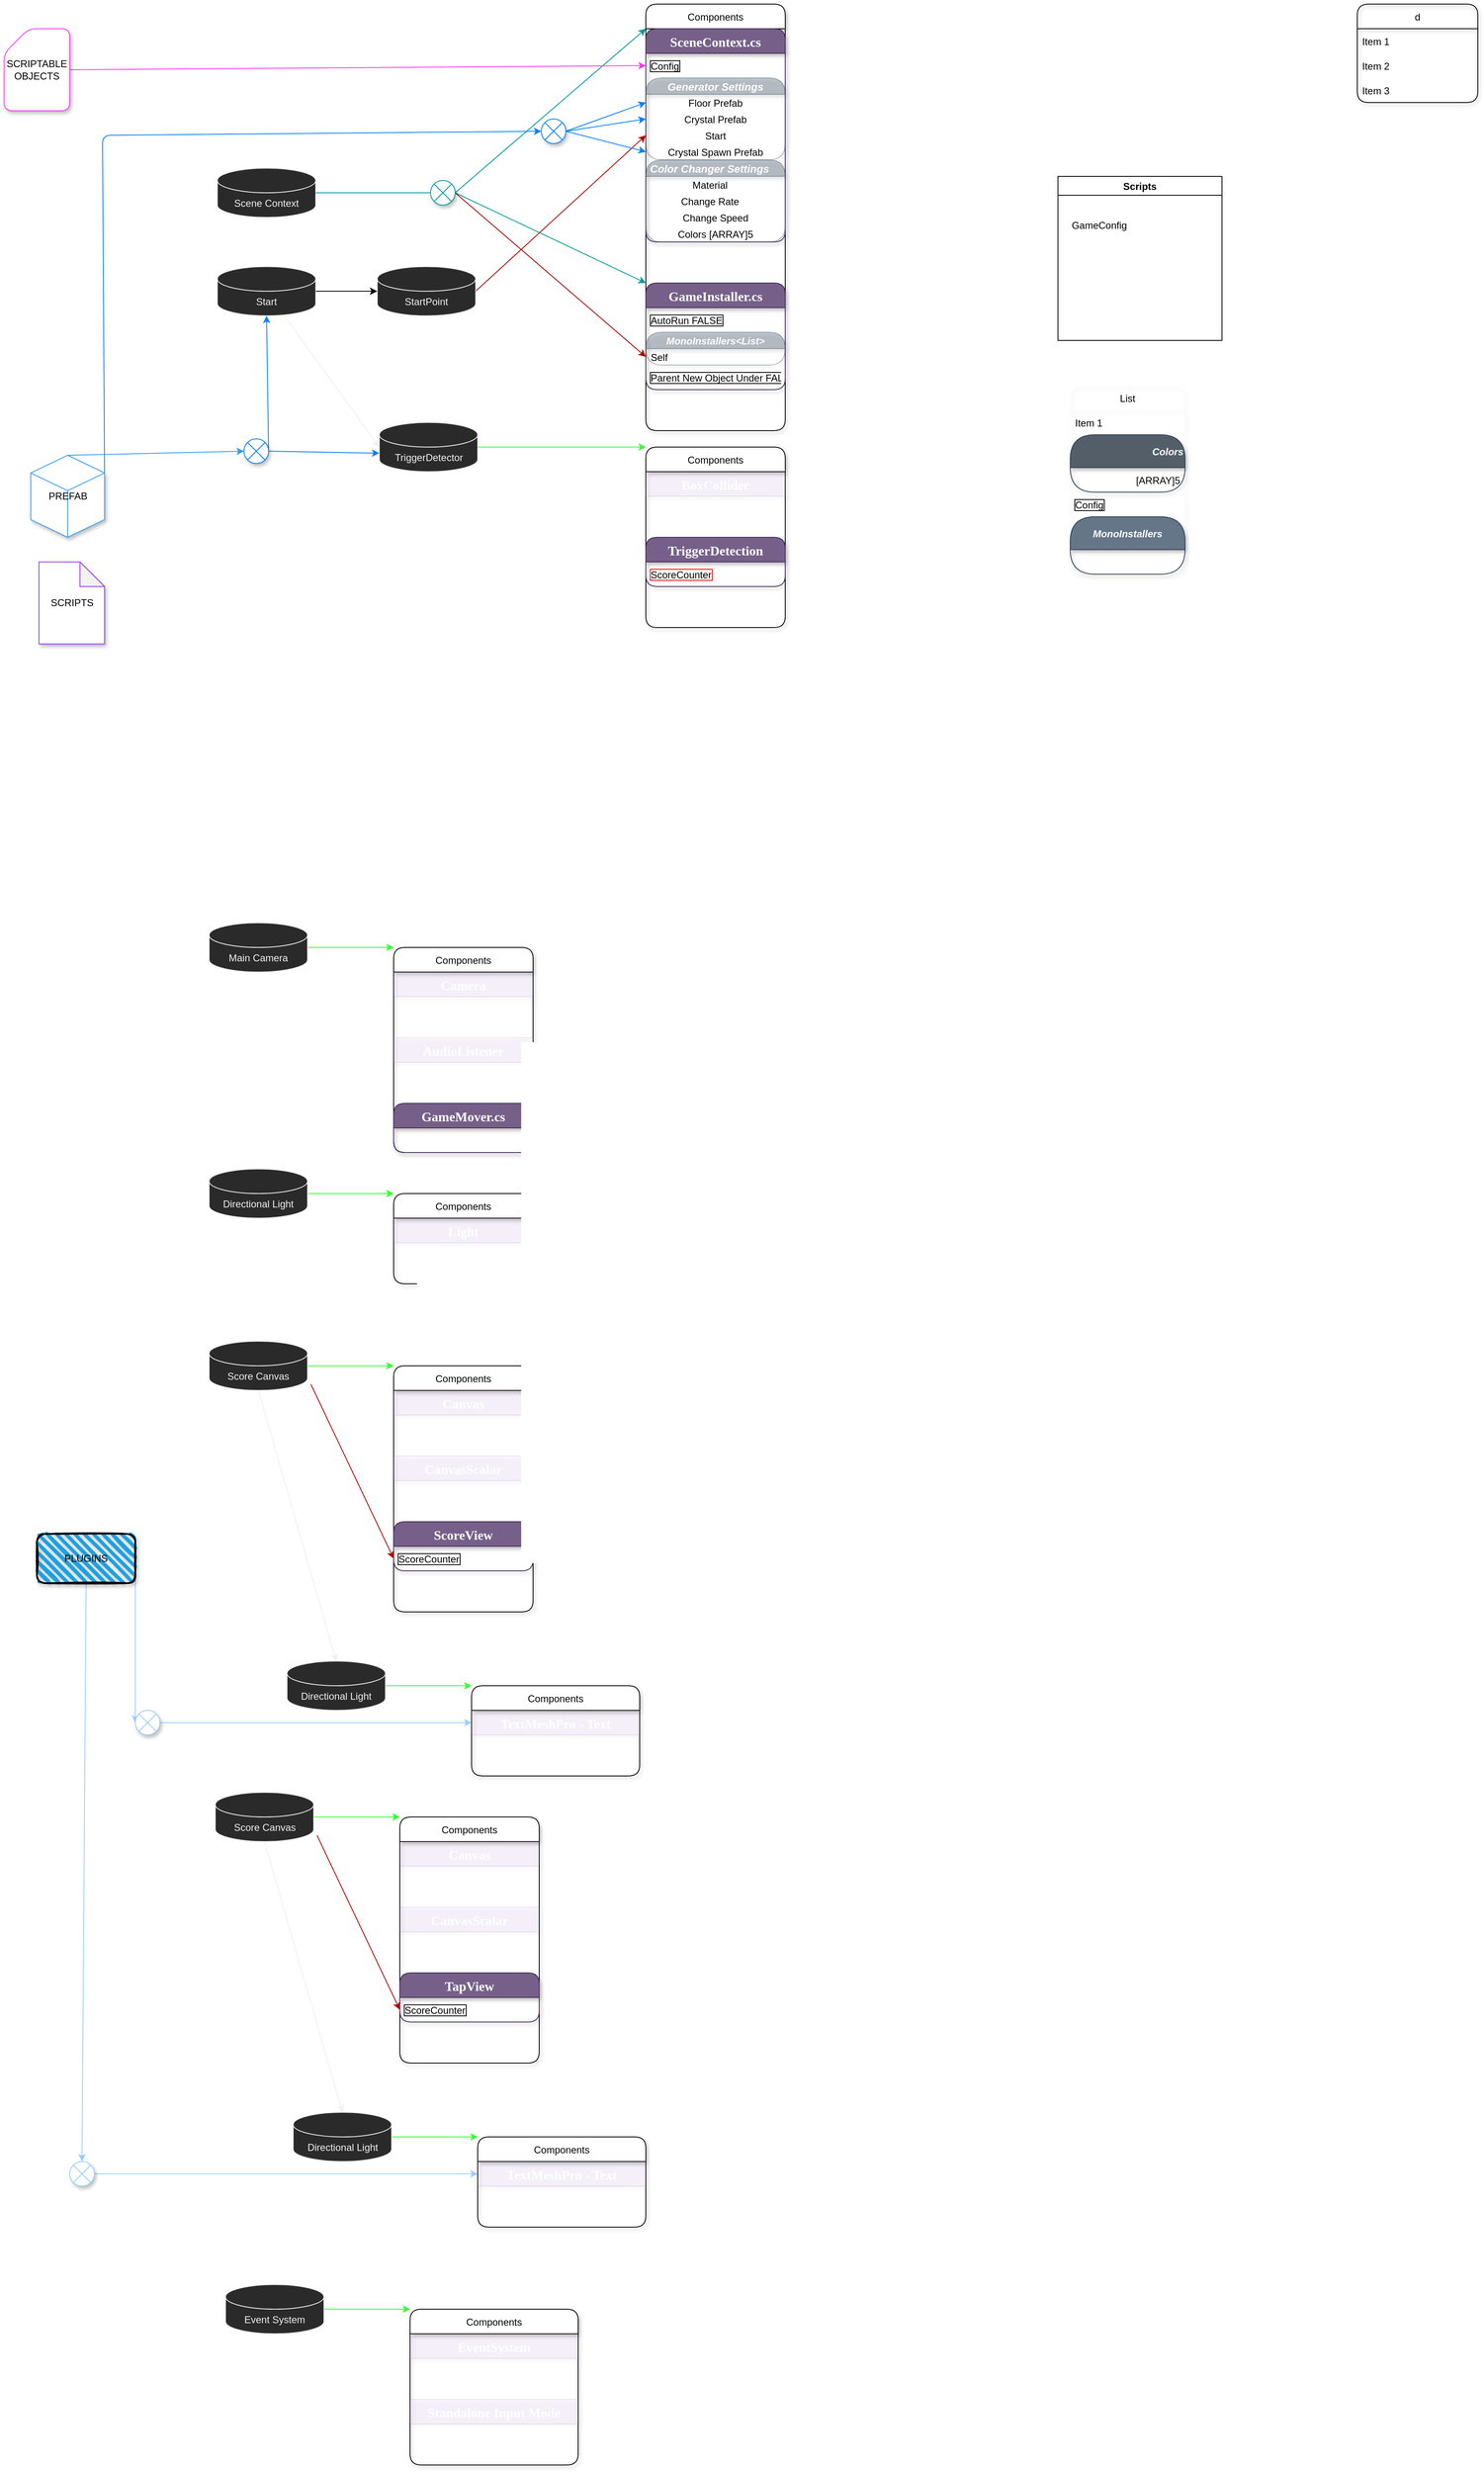 <mxfile>
    <diagram id="3LbpVVGrSlx77f6oP_cp" name="Page-1">
        <mxGraphModel dx="1913" dy="1560" grid="1" gridSize="10" guides="1" tooltips="1" connect="1" arrows="1" fold="1" page="1" pageScale="1" pageWidth="850" pageHeight="1100" math="0" shadow="0">
            <root>
                <mxCell id="0"/>
                <mxCell id="1" parent="0"/>
                <mxCell id="18" value="Scripts" style="swimlane;rounded=0;fontStyle=1" vertex="1" parent="1">
                    <mxGeometry x="1075" y="210" width="200" height="200" as="geometry"/>
                </mxCell>
                <mxCell id="19" value="GameConfig" style="text;html=1;align=center;verticalAlign=middle;resizable=0;points=[];autosize=1;strokeColor=none;fillColor=none;" vertex="1" parent="18">
                    <mxGeometry x="10" y="50" width="80" height="20" as="geometry"/>
                </mxCell>
                <mxCell id="156" value="d" style="swimlane;fontStyle=0;childLayout=stackLayout;horizontal=1;startSize=30;horizontalStack=0;resizeParent=1;resizeParentMax=0;resizeLast=0;collapsible=1;marginBottom=0;rounded=1;shadow=1;glass=0;sketch=0;strokeColor=default;gradientColor=none;fillColor=none;fontColor=default;expand=1;treeFolding=0;treeMoving=0;moveCells=0;comic=0;" vertex="1" parent="1">
                    <mxGeometry x="1440" width="147" height="120" as="geometry">
                        <mxRectangle y="120" width="147" height="30" as="alternateBounds"/>
                    </mxGeometry>
                </mxCell>
                <mxCell id="157" value="Item 1" style="text;strokeColor=none;fillColor=none;align=left;verticalAlign=middle;spacingLeft=4;spacingRight=4;overflow=hidden;points=[[0,0.5],[1,0.5]];portConstraint=eastwest;rotatable=0;rounded=1;shadow=1;glass=0;sketch=0;" vertex="1" parent="156">
                    <mxGeometry y="30" width="147" height="30" as="geometry"/>
                </mxCell>
                <mxCell id="158" value="Item 2" style="text;strokeColor=none;fillColor=none;align=left;verticalAlign=middle;spacingLeft=4;spacingRight=4;overflow=hidden;points=[[0,0.5],[1,0.5]];portConstraint=eastwest;rotatable=0;rounded=1;shadow=1;glass=0;sketch=0;" vertex="1" parent="156">
                    <mxGeometry y="60" width="147" height="30" as="geometry"/>
                </mxCell>
                <mxCell id="159" value="Item 3" style="text;strokeColor=none;fillColor=none;align=left;verticalAlign=middle;spacingLeft=4;spacingRight=4;overflow=hidden;points=[[0,0.5],[1,0.5]];portConstraint=eastwest;rotatable=0;rounded=1;shadow=1;glass=0;sketch=0;" vertex="1" parent="156">
                    <mxGeometry y="90" width="147" height="30" as="geometry"/>
                </mxCell>
                <mxCell id="198" value="" style="edgeStyle=none;html=1;strokeColor=#009999;exitX=1;exitY=0.5;exitDx=0;exitDy=0;entryX=0;entryY=0;entryDx=0;entryDy=0;startArrow=none;" edge="1" parent="1" source="274" target="193">
                    <mxGeometry relative="1" as="geometry">
                        <mxPoint x="260" y="320" as="sourcePoint"/>
                        <mxPoint x="510" y="310" as="targetPoint"/>
                    </mxGeometry>
                </mxCell>
                <mxCell id="232" value="List" style="swimlane;fontStyle=0;childLayout=stackLayout;horizontal=1;startSize=30;horizontalStack=0;resizeParent=1;resizeParentMax=0;resizeLast=0;collapsible=1;marginBottom=0;rounded=1;shadow=1;glass=0;comic=0;sketch=0;fontFamily=Helvetica;fontSize=12;fontColor=default;strokeColor=#FFFFFF;fillColor=none;gradientColor=none;opacity=30;" vertex="1" parent="1">
                    <mxGeometry x="1090" y="465" width="140" height="230" as="geometry"/>
                </mxCell>
                <mxCell id="233" value="Item 1" style="text;strokeColor=none;fillColor=none;align=left;verticalAlign=middle;spacingLeft=4;spacingRight=4;overflow=hidden;points=[[0,0.5],[1,0.5]];portConstraint=eastwest;rotatable=0;rounded=1;shadow=1;glass=0;comic=0;sketch=0;fontFamily=Helvetica;fontSize=12;fontColor=default;startSize=30;opacity=30;" vertex="1" parent="232">
                    <mxGeometry y="30" width="140" height="30" as="geometry"/>
                </mxCell>
                <mxCell id="220" value="Colors" style="swimlane;fontStyle=3;childLayout=stackLayout;horizontal=1;startSize=40;horizontalStack=0;resizeParent=1;resizeParentMax=0;resizeLast=0;collapsible=1;marginBottom=0;rounded=1;shadow=1;glass=0;sketch=0;strokeColor=#314354;fillColor=#545E69;expand=1;treeFolding=0;treeMoving=0;moveCells=0;comic=0;arcSize=50;align=right;fontColor=#ffffff;" vertex="1" parent="232">
                    <mxGeometry y="60" width="140" height="70" as="geometry">
                        <mxRectangle x="30" width="117" height="30" as="alternateBounds"/>
                    </mxGeometry>
                </mxCell>
                <mxCell id="221" value="[ARRAY]5" style="text;strokeColor=none;fillColor=none;align=right;verticalAlign=middle;spacingLeft=4;spacingRight=4;overflow=hidden;points=[[0,0.5],[1,0.5]];portConstraint=eastwest;rotatable=0;rounded=1;shadow=1;glass=0;sketch=0;" vertex="1" parent="220">
                    <mxGeometry y="40" width="140" height="30" as="geometry"/>
                </mxCell>
                <mxCell id="237" value="Config" style="text;strokeColor=none;fillColor=none;align=left;verticalAlign=middle;spacingLeft=4;spacingRight=4;overflow=hidden;points=[[0,0.5],[1,0.5]];portConstraint=eastwest;rotatable=0;rounded=1;shadow=1;glass=0;comic=1;sketch=0;fontColor=default;opacity=30;labelBorderColor=default;horizontal=1;" vertex="1" parent="232">
                    <mxGeometry y="130" width="140" height="30" as="geometry"/>
                </mxCell>
                <mxCell id="174" value="MonoInstallers" style="swimlane;fontStyle=3;childLayout=stackLayout;horizontal=1;startSize=40;horizontalStack=0;resizeParent=1;resizeParentMax=0;resizeLast=0;collapsible=1;marginBottom=0;rounded=1;shadow=1;glass=0;sketch=0;strokeColor=#314354;fillColor=#647687;fontColor=#ffffff;expand=1;treeFolding=0;treeMoving=0;moveCells=0;comic=0;arcSize=50;" vertex="1" parent="232">
                    <mxGeometry y="160" width="140" height="70" as="geometry">
                        <mxRectangle x="30" width="117" height="30" as="alternateBounds"/>
                    </mxGeometry>
                </mxCell>
                <mxCell id="175" value=" " style="text;strokeColor=none;fillColor=none;align=left;verticalAlign=middle;spacingLeft=4;spacingRight=4;overflow=hidden;points=[[0,0.5],[1,0.5]];portConstraint=eastwest;rotatable=0;rounded=1;shadow=1;glass=0;sketch=0;" vertex="1" parent="174">
                    <mxGeometry y="40" width="140" height="30" as="geometry"/>
                </mxCell>
                <mxCell id="266" style="edgeStyle=none;html=1;exitX=0;exitY=0;exitDx=90;exitDy=21.607;exitPerimeter=0;fontFamily=Helvetica;fontSize=12;fontColor=default;startSize=30;strokeColor=#007FFF;entryX=0;entryY=0.5;entryDx=0;entryDy=0;" edge="1" parent="1" source="246" target="269">
                    <mxGeometry relative="1" as="geometry">
                        <mxPoint x="450" y="150" as="targetPoint"/>
                        <Array as="points">
                            <mxPoint x="-90" y="160"/>
                        </Array>
                    </mxGeometry>
                </mxCell>
                <mxCell id="246" value="PREFAB" style="html=1;whiteSpace=wrap;shape=isoCube2;backgroundOutline=1;isoAngle=15;rounded=1;shadow=1;glass=0;comic=0;sketch=0;fontFamily=Helvetica;fontSize=12;fontColor=default;startSize=30;strokeColor=#3399FF;fillColor=default;gradientColor=none;" vertex="1" parent="1">
                    <mxGeometry x="-177.5" y="550" width="90" height="100" as="geometry"/>
                </mxCell>
                <mxCell id="252" value="SCRIPTS" style="shape=note;whiteSpace=wrap;html=1;backgroundOutline=1;darkOpacity=0.05;rounded=1;shadow=1;glass=0;comic=0;sketch=0;fontFamily=Helvetica;fontSize=12;fontColor=default;startSize=30;strokeColor=#9933FF;fillColor=default;gradientColor=none;" vertex="1" parent="1">
                    <mxGeometry x="-167.5" y="680" width="80" height="100" as="geometry"/>
                </mxCell>
                <mxCell id="258" style="edgeStyle=none;html=1;exitX=1;exitY=0.5;exitDx=0;exitDy=0;exitPerimeter=0;entryX=0;entryY=0.5;entryDx=0;entryDy=0;fontFamily=Helvetica;fontSize=12;fontColor=default;startSize=30;strokeColor=#FF33FF;" edge="1" parent="1" source="253" target="190">
                    <mxGeometry relative="1" as="geometry"/>
                </mxCell>
                <mxCell id="253" value="SCRIPTABLE&lt;br&gt;OBJECTS" style="shape=card;whiteSpace=wrap;html=1;rounded=1;shadow=1;glass=0;comic=0;sketch=0;fontFamily=Helvetica;fontSize=12;fontColor=default;startSize=30;strokeColor=#FF33FF;fillColor=default;gradientColor=none;" vertex="1" parent="1">
                    <mxGeometry x="-210" y="30" width="80" height="100" as="geometry"/>
                </mxCell>
                <mxCell id="244" style="edgeStyle=none;html=1;exitX=1;exitY=0.5;exitDx=0;exitDy=0;exitPerimeter=0;entryX=0;entryY=0.5;entryDx=0;entryDy=0;fontFamily=Helvetica;fontSize=12;fontColor=default;startSize=30;strokeColor=#B20000;fillColor=#e51400;" edge="1" parent="1" source="67" target="204">
                    <mxGeometry relative="1" as="geometry"/>
                </mxCell>
                <mxCell id="247" style="edgeStyle=none;html=1;exitX=1;exitY=0.5;exitDx=0;exitDy=0;entryX=0.5;entryY=1;entryDx=0;entryDy=0;entryPerimeter=0;fontFamily=Helvetica;fontSize=12;fontColor=default;startSize=30;strokeColor=#007FFF;fillColor=#f0a30a;" edge="1" parent="1" source="279" target="66">
                    <mxGeometry relative="1" as="geometry"/>
                </mxCell>
                <mxCell id="251" style="edgeStyle=none;html=1;exitX=0.5;exitY=0;exitDx=0;exitDy=0;exitPerimeter=0;entryX=0;entryY=0.5;entryDx=0;entryDy=0;fontFamily=Helvetica;fontSize=12;fontColor=default;startSize=30;strokeColor=#3399FF;" edge="1" parent="1" source="246" target="279">
                    <mxGeometry relative="1" as="geometry"/>
                </mxCell>
                <mxCell id="2" value="Scene Context" style="shape=cylinder3;whiteSpace=wrap;html=1;boundedLbl=1;backgroundOutline=1;size=15;fontFamily=Helvetica;fontSize=12;fontColor=rgb(240, 240, 240);align=center;strokeColor=rgb(240, 240, 240);fillColor=rgb(42, 42, 42);" vertex="1" parent="1">
                    <mxGeometry x="50" y="200" width="120" height="60" as="geometry"/>
                </mxCell>
                <mxCell id="66" value="Start" style="shape=cylinder3;whiteSpace=wrap;html=1;boundedLbl=1;backgroundOutline=1;size=15;fontFamily=Helvetica;fontSize=12;fontColor=rgb(240, 240, 240);align=center;strokeColor=rgb(240, 240, 240);fillColor=rgb(42, 42, 42);" vertex="1" parent="1">
                    <mxGeometry x="50" y="320" width="120" height="60" as="geometry"/>
                </mxCell>
                <mxCell id="67" value="StartPoint" style="shape=cylinder3;whiteSpace=wrap;html=1;boundedLbl=1;backgroundOutline=1;size=15;fontFamily=Helvetica;fontSize=12;fontColor=rgb(240, 240, 240);align=center;strokeColor=rgb(240, 240, 240);fillColor=rgb(42, 42, 42);" vertex="1" parent="1">
                    <mxGeometry x="245" y="320" width="120" height="60" as="geometry"/>
                </mxCell>
                <mxCell id="68" value="" style="edgeStyle=none;html=1;" edge="1" parent="1" source="66" target="67">
                    <mxGeometry relative="1" as="geometry"/>
                </mxCell>
                <mxCell id="249" value="TriggerDetector" style="shape=cylinder3;whiteSpace=wrap;html=1;boundedLbl=1;backgroundOutline=1;size=15;fontFamily=Helvetica;fontSize=12;fontColor=rgb(240, 240, 240);align=center;strokeColor=rgb(240, 240, 240);fillColor=rgb(42, 42, 42);" vertex="1" parent="1">
                    <mxGeometry x="247.5" y="510" width="120" height="60" as="geometry"/>
                </mxCell>
                <mxCell id="250" value="" style="edgeStyle=none;html=1;fontFamily=Helvetica;fontSize=12;fontColor=default;startSize=30;strokeColor=#F0F0F0;entryX=0;entryY=0.5;entryDx=0;entryDy=0;entryPerimeter=0;" edge="1" parent="1" source="66" target="249">
                    <mxGeometry relative="1" as="geometry"/>
                </mxCell>
                <mxCell id="302" style="edgeStyle=none;html=1;exitX=1;exitY=0.5;exitDx=0;exitDy=0;exitPerimeter=0;entryX=0;entryY=0;entryDx=0;entryDy=0;fontFamily=Helvetica;fontSize=12;fontColor=default;startSize=30;strokeColor=#33FF33;" edge="1" parent="1" source="261" target="281">
                    <mxGeometry relative="1" as="geometry"/>
                </mxCell>
                <mxCell id="261" value="Main Camera" style="shape=cylinder3;whiteSpace=wrap;html=1;boundedLbl=1;backgroundOutline=1;size=15;fontFamily=Helvetica;fontSize=12;fontColor=rgb(240, 240, 240);align=center;strokeColor=rgb(240, 240, 240);fillColor=rgb(42, 42, 42);" vertex="1" parent="1">
                    <mxGeometry x="40" y="1120" width="120" height="60" as="geometry"/>
                </mxCell>
                <mxCell id="262" value="Components" style="swimlane;fontStyle=0;childLayout=stackLayout;horizontal=1;startSize=30;horizontalStack=0;resizeParent=1;resizeParentMax=0;resizeLast=0;collapsible=1;marginBottom=0;rounded=1;shadow=1;glass=0;comic=0;sketch=0;fontFamily=Helvetica;fontSize=12;fontColor=default;strokeColor=#000000;fillColor=default;gradientColor=none;" vertex="1" parent="1">
                    <mxGeometry x="572.5" width="170" height="520" as="geometry">
                        <mxRectangle x="560" width="50" height="30" as="alternateBounds"/>
                    </mxGeometry>
                </mxCell>
                <mxCell id="193" value="SceneContext.cs" style="swimlane;fontStyle=1;childLayout=stackLayout;horizontal=1;startSize=30;horizontalStack=0;resizeParent=1;resizeParentMax=0;resizeLast=0;collapsible=1;marginBottom=0;rounded=1;shadow=1;glass=0;sketch=0;strokeColor=#432D57;fillColor=#76608a;expand=1;treeFolding=0;treeMoving=0;moveCells=0;comic=0;fontFamily=Lucida Console;fontSize=16;noLabel=0;direction=east;fixDash=0;container=0;fontColor=#ffffff;" vertex="1" parent="262">
                    <mxGeometry y="30" width="170" height="260" as="geometry">
                        <mxRectangle y="30" width="170" height="30" as="alternateBounds"/>
                    </mxGeometry>
                </mxCell>
                <mxCell id="190" value="Config" style="text;strokeColor=none;fillColor=none;align=left;verticalAlign=middle;spacingLeft=4;spacingRight=4;overflow=hidden;points=[[0,0.5],[1,0.5]];portConstraint=eastwest;rotatable=0;rounded=1;shadow=1;glass=0;comic=1;sketch=0;fontColor=default;opacity=30;labelBorderColor=default;horizontal=1;" vertex="1" parent="193">
                    <mxGeometry y="30" width="170" height="30" as="geometry"/>
                </mxCell>
                <mxCell id="196" value="Generator Settings" style="swimlane;fontStyle=3;childLayout=stackLayout;horizontal=1;startSize=20;horizontalStack=0;resizeParent=1;resizeParentMax=0;resizeLast=0;collapsible=1;marginBottom=0;rounded=1;shadow=1;glass=0;sketch=0;strokeColor=#314354;fillColor=#647687;fontColor=#ffffff;expand=1;treeFolding=0;treeMoving=0;moveCells=0;comic=0;arcSize=50;fontSize=13;opacity=40;" vertex="1" parent="193">
                    <mxGeometry y="60" width="170" height="100" as="geometry">
                        <mxRectangle x="30" width="117" height="30" as="alternateBounds"/>
                    </mxGeometry>
                </mxCell>
                <mxCell id="197" value="Floor Prefab" style="text;strokeColor=none;fillColor=none;align=center;verticalAlign=middle;spacingLeft=4;spacingRight=4;overflow=hidden;points=[[0,0.5],[1,0.5]];portConstraint=eastwest;rotatable=0;rounded=1;shadow=1;glass=0;sketch=0;" vertex="1" parent="196">
                    <mxGeometry y="20" width="170" height="20" as="geometry"/>
                </mxCell>
                <mxCell id="203" value="Crystal Prefab" style="text;strokeColor=none;fillColor=none;align=center;verticalAlign=middle;spacingLeft=4;spacingRight=4;overflow=hidden;points=[[0,0.5],[1,0.5]];portConstraint=eastwest;rotatable=0;rounded=1;shadow=1;glass=0;sketch=0;" vertex="1" parent="196">
                    <mxGeometry y="40" width="170" height="20" as="geometry"/>
                </mxCell>
                <mxCell id="204" value="Start" style="text;strokeColor=none;fillColor=none;align=center;verticalAlign=middle;spacingLeft=4;spacingRight=4;overflow=hidden;points=[[0,0.5],[1,0.5]];portConstraint=eastwest;rotatable=0;rounded=1;shadow=1;glass=0;sketch=0;" vertex="1" parent="196">
                    <mxGeometry y="60" width="170" height="20" as="geometry"/>
                </mxCell>
                <mxCell id="205" value="Crystal Spawn Prefab" style="text;strokeColor=none;fillColor=none;align=center;verticalAlign=middle;spacingLeft=4;spacingRight=4;overflow=hidden;points=[[0,0.5],[1,0.5]];portConstraint=eastwest;rotatable=0;rounded=1;shadow=1;glass=0;sketch=0;" vertex="1" parent="196">
                    <mxGeometry y="80" width="170" height="20" as="geometry"/>
                </mxCell>
                <mxCell id="213" value="Color Changer Settings    " style="swimlane;fontStyle=3;childLayout=stackLayout;horizontal=1;startSize=20;horizontalStack=0;resizeParent=1;resizeParentMax=0;resizeLast=0;collapsible=1;marginBottom=0;rounded=1;shadow=1;glass=0;sketch=0;strokeColor=#314354;fillColor=#647687;fontColor=#ffffff;expand=1;treeFolding=0;treeMoving=0;moveCells=0;comic=0;arcSize=50;fontSize=13;opacity=40;" vertex="1" parent="193">
                    <mxGeometry y="160" width="170" height="100" as="geometry">
                        <mxRectangle x="30" width="117" height="30" as="alternateBounds"/>
                    </mxGeometry>
                </mxCell>
                <mxCell id="214" value="Material    " style="text;strokeColor=none;fillColor=none;align=center;verticalAlign=middle;spacingLeft=4;spacingRight=4;overflow=hidden;points=[[0,0.5],[1,0.5]];portConstraint=eastwest;rotatable=0;rounded=1;shadow=1;glass=0;sketch=0;" vertex="1" parent="213">
                    <mxGeometry y="20" width="170" height="20" as="geometry"/>
                </mxCell>
                <mxCell id="215" value="Change Rate    " style="text;strokeColor=none;fillColor=none;align=center;verticalAlign=middle;spacingLeft=4;spacingRight=4;overflow=hidden;points=[[0,0.5],[1,0.5]];portConstraint=eastwest;rotatable=0;rounded=1;shadow=1;glass=0;sketch=0;" vertex="1" parent="213">
                    <mxGeometry y="40" width="170" height="20" as="geometry"/>
                </mxCell>
                <mxCell id="216" value="Change Speed" style="text;strokeColor=none;fillColor=none;align=center;verticalAlign=middle;spacingLeft=4;spacingRight=4;overflow=hidden;points=[[0,0.5],[1,0.5]];portConstraint=eastwest;rotatable=0;rounded=1;shadow=1;glass=0;sketch=0;" vertex="1" parent="213">
                    <mxGeometry y="60" width="170" height="20" as="geometry"/>
                </mxCell>
                <mxCell id="222" value="Colors [ARRAY]5" style="text;strokeColor=none;fillColor=none;align=center;verticalAlign=middle;spacingLeft=4;spacingRight=4;overflow=hidden;points=[[0,0.5],[1,0.5]];portConstraint=eastwest;rotatable=0;rounded=1;shadow=1;glass=0;sketch=0;" vertex="1" parent="213">
                    <mxGeometry y="80" width="170" height="20" as="geometry"/>
                </mxCell>
                <mxCell id="263" value=" " style="text;strokeColor=none;fillColor=none;align=left;verticalAlign=middle;spacingLeft=4;spacingRight=4;overflow=hidden;points=[[0,0.5],[1,0.5]];portConstraint=eastwest;rotatable=0;rounded=1;shadow=1;glass=0;comic=0;sketch=0;fontFamily=Helvetica;fontSize=12;fontColor=default;startSize=30;" vertex="1" parent="262">
                    <mxGeometry y="290" width="170" height="50" as="geometry"/>
                </mxCell>
                <mxCell id="145" value="GameInstaller.cs" style="swimlane;fontStyle=1;childLayout=stackLayout;horizontal=1;startSize=30;horizontalStack=0;resizeParent=1;resizeParentMax=0;resizeLast=0;collapsible=1;marginBottom=0;rounded=1;shadow=1;glass=0;sketch=0;strokeColor=#432D57;fillColor=#76608a;expand=1;treeFolding=0;treeMoving=0;moveCells=0;comic=0;fontFamily=Lucida Console;fontSize=16;noLabel=0;direction=east;fixDash=0;container=0;fontColor=#ffffff;" vertex="1" parent="262">
                    <mxGeometry y="340" width="170" height="130" as="geometry">
                        <mxRectangle y="470" width="170" height="30" as="alternateBounds"/>
                    </mxGeometry>
                </mxCell>
                <mxCell id="238" value="AutoRun FALSE" style="text;strokeColor=none;fillColor=none;align=left;verticalAlign=middle;spacingLeft=4;spacingRight=4;overflow=hidden;points=[[0,0.5],[1,0.5]];portConstraint=eastwest;rotatable=0;rounded=1;shadow=1;glass=0;comic=1;sketch=0;fontColor=default;opacity=30;labelBorderColor=default;horizontal=1;" vertex="1" parent="145">
                    <mxGeometry y="30" width="170" height="30" as="geometry"/>
                </mxCell>
                <mxCell id="151" value="MonoInstallers&lt;List&gt;" style="swimlane;fontStyle=3;childLayout=stackLayout;horizontal=1;startSize=20;horizontalStack=0;resizeParent=1;resizeParentMax=0;resizeLast=0;collapsible=1;marginBottom=0;rounded=1;shadow=1;glass=0;sketch=0;strokeColor=#314354;fillColor=#647687;fontColor=#ffffff;expand=1;treeFolding=0;treeMoving=0;moveCells=0;comic=0;arcSize=50;opacity=40;" vertex="1" parent="145">
                    <mxGeometry y="60" width="170" height="40" as="geometry">
                        <mxRectangle x="30" width="117" height="30" as="alternateBounds"/>
                    </mxGeometry>
                </mxCell>
                <mxCell id="152" value="Self" style="text;strokeColor=none;fillColor=none;align=left;verticalAlign=middle;spacingLeft=4;spacingRight=4;overflow=hidden;points=[[0,0.5],[1,0.5]];portConstraint=eastwest;rotatable=0;rounded=1;shadow=1;glass=0;sketch=0;" vertex="1" parent="151">
                    <mxGeometry y="20" width="170" height="20" as="geometry"/>
                </mxCell>
                <mxCell id="243" value="Parent New Object Under FALSE" style="text;strokeColor=none;fillColor=none;align=left;verticalAlign=middle;spacingLeft=4;spacingRight=4;overflow=hidden;points=[[0,0.5],[1,0.5]];portConstraint=eastwest;rotatable=0;rounded=1;shadow=1;glass=0;comic=1;sketch=0;fontColor=default;opacity=30;labelBorderColor=default;horizontal=1;" vertex="1" parent="145">
                    <mxGeometry y="100" width="170" height="30" as="geometry"/>
                </mxCell>
                <mxCell id="377" value=" " style="text;strokeColor=none;fillColor=none;align=left;verticalAlign=middle;spacingLeft=4;spacingRight=4;overflow=hidden;points=[[0,0.5],[1,0.5]];portConstraint=eastwest;rotatable=0;rounded=1;shadow=1;glass=0;comic=0;sketch=0;fontFamily=Helvetica;fontSize=12;fontColor=default;startSize=30;" vertex="1" parent="262">
                    <mxGeometry y="470" width="170" height="50" as="geometry"/>
                </mxCell>
                <mxCell id="270" style="edgeStyle=none;html=1;exitX=1;exitY=0.5;exitDx=0;exitDy=0;entryX=0;entryY=0.5;entryDx=0;entryDy=0;fontFamily=Helvetica;fontSize=12;fontColor=default;startSize=30;strokeColor=#007FFF;" edge="1" parent="1" source="269" target="197">
                    <mxGeometry relative="1" as="geometry"/>
                </mxCell>
                <mxCell id="271" style="edgeStyle=none;html=1;exitX=1;exitY=0.5;exitDx=0;exitDy=0;entryX=0;entryY=0.5;entryDx=0;entryDy=0;fontFamily=Helvetica;fontSize=12;fontColor=default;startSize=30;strokeColor=#007FFF;" edge="1" parent="1" source="269" target="203">
                    <mxGeometry relative="1" as="geometry"/>
                </mxCell>
                <mxCell id="272" style="edgeStyle=none;html=1;exitX=1;exitY=0.5;exitDx=0;exitDy=0;entryX=0;entryY=0.5;entryDx=0;entryDy=0;fontFamily=Helvetica;fontSize=12;fontColor=default;startSize=30;strokeColor=#007FFF;" edge="1" parent="1" source="269" target="205">
                    <mxGeometry relative="1" as="geometry"/>
                </mxCell>
                <mxCell id="269" value="" style="shape=sumEllipse;perimeter=ellipsePerimeter;whiteSpace=wrap;html=1;backgroundOutline=1;rounded=1;shadow=1;glass=0;comic=0;sketch=0;fontFamily=Helvetica;fontSize=12;fontColor=default;startSize=30;strokeColor=#007FFF;fillColor=default;gradientColor=none;" vertex="1" parent="1">
                    <mxGeometry x="445" y="140" width="30" height="30" as="geometry"/>
                </mxCell>
                <mxCell id="276" style="edgeStyle=none;html=1;exitX=1;exitY=0.5;exitDx=0;exitDy=0;entryX=0;entryY=0;entryDx=0;entryDy=0;fontFamily=Helvetica;fontSize=12;fontColor=default;startSize=30;strokeColor=#009999;" edge="1" parent="1" source="274" target="145">
                    <mxGeometry relative="1" as="geometry"/>
                </mxCell>
                <mxCell id="278" style="edgeStyle=none;html=1;exitX=1;exitY=0.5;exitDx=0;exitDy=0;entryX=0;entryY=0.5;entryDx=0;entryDy=0;fontFamily=Helvetica;fontSize=12;fontColor=default;startSize=30;strokeColor=#B20000;fillColor=#e51400;" edge="1" parent="1" source="274" target="152">
                    <mxGeometry relative="1" as="geometry"/>
                </mxCell>
                <mxCell id="274" value="" style="shape=sumEllipse;perimeter=ellipsePerimeter;whiteSpace=wrap;html=1;backgroundOutline=1;rounded=1;shadow=1;glass=0;comic=0;sketch=0;fontFamily=Helvetica;fontSize=12;fontColor=default;startSize=30;strokeColor=#009999;fillColor=default;gradientColor=none;" vertex="1" parent="1">
                    <mxGeometry x="310" y="215" width="30" height="30" as="geometry"/>
                </mxCell>
                <mxCell id="275" value="" style="edgeStyle=none;html=1;strokeColor=#009999;exitX=1;exitY=0.5;exitDx=0;exitDy=0;exitPerimeter=0;entryX=0;entryY=0.5;entryDx=0;entryDy=0;endArrow=none;" edge="1" parent="1" source="2" target="274">
                    <mxGeometry relative="1" as="geometry">
                        <mxPoint x="152.6" y="204.35" as="sourcePoint"/>
                        <mxPoint x="560" y="30" as="targetPoint"/>
                    </mxGeometry>
                </mxCell>
                <mxCell id="280" style="edgeStyle=none;html=1;exitX=1;exitY=0.5;exitDx=0;exitDy=0;entryX=0;entryY=0;entryDx=0;entryDy=37.5;entryPerimeter=0;fontFamily=Helvetica;fontSize=12;fontColor=default;startSize=30;strokeColor=#007FFF;" edge="1" parent="1" source="279" target="249">
                    <mxGeometry relative="1" as="geometry"/>
                </mxCell>
                <mxCell id="279" value="" style="shape=sumEllipse;perimeter=ellipsePerimeter;whiteSpace=wrap;html=1;backgroundOutline=1;rounded=1;shadow=1;glass=0;comic=0;sketch=0;fontFamily=Helvetica;fontSize=12;fontColor=default;startSize=30;strokeColor=#007FFF;fillColor=default;gradientColor=none;" vertex="1" parent="1">
                    <mxGeometry x="82.5" y="530" width="30" height="30" as="geometry"/>
                </mxCell>
                <mxCell id="281" value="Components" style="swimlane;fontStyle=0;childLayout=stackLayout;horizontal=1;startSize=30;horizontalStack=0;resizeParent=1;resizeParentMax=0;resizeLast=0;collapsible=1;marginBottom=0;rounded=1;shadow=1;glass=0;comic=0;sketch=0;fontFamily=Helvetica;fontSize=12;fontColor=default;strokeColor=#000000;fillColor=default;gradientColor=none;" vertex="1" parent="1">
                    <mxGeometry x="265" y="1150" width="170" height="250" as="geometry">
                        <mxRectangle x="560" width="50" height="30" as="alternateBounds"/>
                    </mxGeometry>
                </mxCell>
                <mxCell id="282" value="Camera" style="swimlane;fontStyle=1;childLayout=stackLayout;horizontal=1;startSize=30;horizontalStack=0;resizeParent=1;resizeParentMax=0;resizeLast=0;collapsible=1;marginBottom=0;rounded=1;shadow=1;glass=0;sketch=0;strokeColor=#432D57;fillColor=#CC99FF;expand=1;treeFolding=0;treeMoving=0;moveCells=0;comic=0;fontFamily=Lucida Console;fontSize=16;noLabel=0;direction=east;fixDash=0;container=0;fontColor=#ffffff;opacity=10;" vertex="1" collapsed="1" parent="281">
                    <mxGeometry y="30" width="170" height="30" as="geometry">
                        <mxRectangle y="30" width="170" height="70" as="alternateBounds"/>
                    </mxGeometry>
                </mxCell>
                <mxCell id="294" value=" " style="text;strokeColor=none;fillColor=none;align=left;verticalAlign=middle;spacingLeft=4;spacingRight=4;overflow=hidden;points=[[0,0.5],[1,0.5]];portConstraint=eastwest;rotatable=0;rounded=1;shadow=1;glass=0;comic=0;sketch=0;fontFamily=Helvetica;fontSize=12;fontColor=default;startSize=30;" vertex="1" parent="281">
                    <mxGeometry y="60" width="170" height="50" as="geometry"/>
                </mxCell>
                <mxCell id="300" value="AudioListener" style="swimlane;fontStyle=1;childLayout=stackLayout;horizontal=1;startSize=30;horizontalStack=0;resizeParent=1;resizeParentMax=0;resizeLast=0;collapsible=1;marginBottom=0;rounded=1;shadow=1;glass=0;sketch=0;strokeColor=#432D57;fillColor=#CC99FF;expand=1;treeFolding=0;treeMoving=0;moveCells=0;comic=0;fontFamily=Lucida Console;fontSize=16;noLabel=0;direction=east;fixDash=0;container=0;fontColor=#ffffff;opacity=10;" vertex="1" collapsed="1" parent="281">
                    <mxGeometry y="110" width="170" height="30" as="geometry">
                        <mxRectangle y="110" width="170" height="70" as="alternateBounds"/>
                    </mxGeometry>
                </mxCell>
                <mxCell id="301" value=" " style="text;strokeColor=none;fillColor=none;align=left;verticalAlign=middle;spacingLeft=4;spacingRight=4;overflow=hidden;points=[[0,0.5],[1,0.5]];portConstraint=eastwest;rotatable=0;rounded=1;shadow=1;glass=0;comic=0;sketch=0;fontFamily=Helvetica;fontSize=12;fontColor=default;startSize=30;" vertex="1" parent="281">
                    <mxGeometry y="140" width="170" height="50" as="geometry"/>
                </mxCell>
                <mxCell id="295" value="GameMover.cs" style="swimlane;fontStyle=1;childLayout=stackLayout;horizontal=1;startSize=30;horizontalStack=0;resizeParent=1;resizeParentMax=0;resizeLast=0;collapsible=1;marginBottom=0;rounded=1;shadow=1;glass=0;sketch=0;strokeColor=#432D57;fillColor=#76608a;expand=1;treeFolding=0;treeMoving=0;moveCells=0;comic=0;fontFamily=Lucida Console;fontSize=16;noLabel=0;direction=east;fixDash=0;container=0;fontColor=#ffffff;" vertex="1" parent="281">
                    <mxGeometry y="190" width="170" height="60" as="geometry">
                        <mxRectangle y="470" width="170" height="30" as="alternateBounds"/>
                    </mxGeometry>
                </mxCell>
                <mxCell id="305" style="edgeStyle=none;html=1;exitX=1;exitY=0.5;exitDx=0;exitDy=0;exitPerimeter=0;entryX=0;entryY=0;entryDx=0;entryDy=0;fontFamily=Helvetica;fontSize=12;fontColor=default;startSize=30;strokeColor=#33FF33;" edge="1" parent="1" source="306" target="307">
                    <mxGeometry relative="1" as="geometry"/>
                </mxCell>
                <mxCell id="306" value="Directional Light" style="shape=cylinder3;whiteSpace=wrap;html=1;boundedLbl=1;backgroundOutline=1;size=15;fontFamily=Helvetica;fontSize=12;fontColor=rgb(240, 240, 240);align=center;strokeColor=rgb(240, 240, 240);fillColor=rgb(42, 42, 42);" vertex="1" parent="1">
                    <mxGeometry x="40" y="1420" width="120" height="60" as="geometry"/>
                </mxCell>
                <mxCell id="307" value="Components" style="swimlane;fontStyle=0;childLayout=stackLayout;horizontal=1;startSize=30;horizontalStack=0;resizeParent=1;resizeParentMax=0;resizeLast=0;collapsible=1;marginBottom=0;rounded=1;shadow=1;glass=0;comic=0;sketch=0;fontFamily=Helvetica;fontSize=12;fontColor=default;strokeColor=#000000;fillColor=default;gradientColor=none;" vertex="1" parent="1">
                    <mxGeometry x="265" y="1450" width="170" height="110" as="geometry">
                        <mxRectangle x="560" width="50" height="30" as="alternateBounds"/>
                    </mxGeometry>
                </mxCell>
                <mxCell id="308" value="Light" style="swimlane;fontStyle=1;childLayout=stackLayout;horizontal=1;startSize=30;horizontalStack=0;resizeParent=1;resizeParentMax=0;resizeLast=0;collapsible=1;marginBottom=0;rounded=1;shadow=1;glass=0;sketch=0;strokeColor=#432D57;fillColor=#CC99FF;expand=1;treeFolding=0;treeMoving=0;moveCells=0;comic=0;fontFamily=Lucida Console;fontSize=16;noLabel=0;direction=east;fixDash=0;container=0;fontColor=#ffffff;opacity=10;" vertex="1" collapsed="1" parent="307">
                    <mxGeometry y="30" width="170" height="30" as="geometry">
                        <mxRectangle y="30" width="170" height="70" as="alternateBounds"/>
                    </mxGeometry>
                </mxCell>
                <mxCell id="309" value=" " style="text;strokeColor=none;fillColor=none;align=left;verticalAlign=middle;spacingLeft=4;spacingRight=4;overflow=hidden;points=[[0,0.5],[1,0.5]];portConstraint=eastwest;rotatable=0;rounded=1;shadow=1;glass=0;comic=0;sketch=0;fontFamily=Helvetica;fontSize=12;fontColor=default;startSize=30;" vertex="1" parent="307">
                    <mxGeometry y="60" width="170" height="50" as="geometry"/>
                </mxCell>
                <mxCell id="313" style="edgeStyle=none;html=1;exitX=1;exitY=0.5;exitDx=0;exitDy=0;exitPerimeter=0;entryX=0;entryY=0;entryDx=0;entryDy=0;fontFamily=Helvetica;fontSize=12;fontColor=default;startSize=30;strokeColor=#33FF33;" edge="1" parent="1" source="314" target="315">
                    <mxGeometry relative="1" as="geometry"/>
                </mxCell>
                <mxCell id="330" style="edgeStyle=none;html=1;exitX=0.5;exitY=1;exitDx=0;exitDy=0;exitPerimeter=0;entryX=0.5;entryY=0;entryDx=0;entryDy=0;entryPerimeter=0;fontFamily=Helvetica;fontSize=12;fontColor=default;startSize=30;strokeColor=#F0F0F0;" edge="1" parent="1" source="314" target="326">
                    <mxGeometry relative="1" as="geometry"/>
                </mxCell>
                <mxCell id="314" value="Score Canvas" style="shape=cylinder3;whiteSpace=wrap;html=1;boundedLbl=1;backgroundOutline=1;size=15;fontFamily=Helvetica;fontSize=12;fontColor=rgb(240, 240, 240);align=center;strokeColor=rgb(240, 240, 240);fillColor=rgb(42, 42, 42);" vertex="1" parent="1">
                    <mxGeometry x="40" y="1630" width="120" height="60" as="geometry"/>
                </mxCell>
                <mxCell id="315" value="Components" style="swimlane;fontStyle=0;childLayout=stackLayout;horizontal=1;startSize=30;horizontalStack=0;resizeParent=1;resizeParentMax=0;resizeLast=0;collapsible=1;marginBottom=0;rounded=1;shadow=1;glass=0;comic=0;sketch=0;fontFamily=Helvetica;fontSize=12;fontColor=default;strokeColor=#000000;fillColor=default;gradientColor=none;" vertex="1" parent="1">
                    <mxGeometry x="265" y="1660" width="170" height="300" as="geometry">
                        <mxRectangle x="560" width="50" height="30" as="alternateBounds"/>
                    </mxGeometry>
                </mxCell>
                <mxCell id="316" value="Canvas" style="swimlane;fontStyle=1;childLayout=stackLayout;horizontal=1;startSize=30;horizontalStack=0;resizeParent=1;resizeParentMax=0;resizeLast=0;collapsible=1;marginBottom=0;rounded=1;shadow=1;glass=0;sketch=0;strokeColor=#432D57;fillColor=#CC99FF;expand=1;treeFolding=0;treeMoving=0;moveCells=0;comic=0;fontFamily=Lucida Console;fontSize=16;noLabel=0;direction=east;fixDash=0;container=0;fontColor=#ffffff;opacity=10;" vertex="1" collapsed="1" parent="315">
                    <mxGeometry y="30" width="170" height="30" as="geometry">
                        <mxRectangle y="30" width="170" height="70" as="alternateBounds"/>
                    </mxGeometry>
                </mxCell>
                <mxCell id="317" value=" " style="text;strokeColor=none;fillColor=none;align=left;verticalAlign=middle;spacingLeft=4;spacingRight=4;overflow=hidden;points=[[0,0.5],[1,0.5]];portConstraint=eastwest;rotatable=0;rounded=1;shadow=1;glass=0;comic=0;sketch=0;fontFamily=Helvetica;fontSize=12;fontColor=default;startSize=30;" vertex="1" parent="315">
                    <mxGeometry y="60" width="170" height="50" as="geometry"/>
                </mxCell>
                <mxCell id="319" value="CanvasScalar" style="swimlane;fontStyle=1;childLayout=stackLayout;horizontal=1;startSize=30;horizontalStack=0;resizeParent=1;resizeParentMax=0;resizeLast=0;collapsible=1;marginBottom=0;rounded=1;shadow=1;glass=0;sketch=0;strokeColor=#432D57;fillColor=#CC99FF;expand=1;treeFolding=0;treeMoving=0;moveCells=0;comic=0;fontFamily=Lucida Console;fontSize=16;noLabel=0;direction=east;fixDash=0;container=0;fontColor=#ffffff;opacity=10;" vertex="1" collapsed="1" parent="315">
                    <mxGeometry y="110" width="170" height="30" as="geometry">
                        <mxRectangle y="30" width="170" height="70" as="alternateBounds"/>
                    </mxGeometry>
                </mxCell>
                <mxCell id="318" value=" " style="text;strokeColor=none;fillColor=none;align=left;verticalAlign=middle;spacingLeft=4;spacingRight=4;overflow=hidden;points=[[0,0.5],[1,0.5]];portConstraint=eastwest;rotatable=0;rounded=1;shadow=1;glass=0;comic=0;sketch=0;fontFamily=Helvetica;fontSize=12;fontColor=default;startSize=30;" vertex="1" parent="315">
                    <mxGeometry y="140" width="170" height="50" as="geometry"/>
                </mxCell>
                <mxCell id="321" value="ScoreView" style="swimlane;fontStyle=1;childLayout=stackLayout;horizontal=1;startSize=30;horizontalStack=0;resizeParent=1;resizeParentMax=0;resizeLast=0;collapsible=1;marginBottom=0;rounded=1;shadow=1;glass=0;sketch=0;strokeColor=#432D57;fillColor=#76608a;expand=1;treeFolding=0;treeMoving=0;moveCells=0;comic=0;fontFamily=Lucida Console;fontSize=16;noLabel=0;direction=east;fixDash=0;container=0;fontColor=#ffffff;" vertex="1" parent="315">
                    <mxGeometry y="190" width="170" height="60" as="geometry">
                        <mxRectangle y="190" width="170" height="30" as="alternateBounds"/>
                    </mxGeometry>
                </mxCell>
                <mxCell id="322" value="ScoreCounter" style="text;strokeColor=none;fillColor=none;align=left;verticalAlign=middle;spacingLeft=4;spacingRight=4;overflow=hidden;points=[[0,0.5],[1,0.5]];portConstraint=eastwest;rotatable=0;rounded=1;shadow=1;glass=0;comic=1;sketch=0;fontColor=default;opacity=30;labelBorderColor=default;horizontal=1;" vertex="1" parent="321">
                    <mxGeometry y="30" width="170" height="30" as="geometry"/>
                </mxCell>
                <mxCell id="320" value=" " style="text;strokeColor=none;fillColor=none;align=left;verticalAlign=middle;spacingLeft=4;spacingRight=4;overflow=hidden;points=[[0,0.5],[1,0.5]];portConstraint=eastwest;rotatable=0;rounded=1;shadow=1;glass=0;comic=0;sketch=0;fontFamily=Helvetica;fontSize=12;fontColor=default;startSize=30;" vertex="1" parent="315">
                    <mxGeometry y="250" width="170" height="50" as="geometry"/>
                </mxCell>
                <mxCell id="324" style="edgeStyle=none;html=1;entryX=0;entryY=0.5;entryDx=0;entryDy=0;fontFamily=Helvetica;fontSize=12;fontColor=default;startSize=30;strokeColor=#B20000;exitX=1.034;exitY=0.875;exitDx=0;exitDy=0;exitPerimeter=0;fillColor=#e51400;" edge="1" parent="1" source="314" target="322">
                    <mxGeometry relative="1" as="geometry">
                        <mxPoint x="40" y="1870" as="sourcePoint"/>
                    </mxGeometry>
                </mxCell>
                <mxCell id="331" style="edgeStyle=none;html=1;entryX=0;entryY=0.5;entryDx=0;entryDy=0;fontFamily=Helvetica;fontSize=12;fontColor=default;startSize=30;strokeColor=#99CCFF;exitX=1;exitY=0.5;exitDx=0;exitDy=0;" edge="1" parent="1" source="332" target="328">
                    <mxGeometry relative="1" as="geometry">
                        <mxPoint x="30" y="1870" as="sourcePoint"/>
                    </mxGeometry>
                </mxCell>
                <mxCell id="335" style="edgeStyle=none;html=1;exitX=1;exitY=0.5;exitDx=0;exitDy=0;entryX=0;entryY=0.5;entryDx=0;entryDy=0;fontFamily=Helvetica;fontSize=12;fontColor=default;startSize=30;strokeColor=#99CCFF;" edge="1" parent="1" source="323" target="332">
                    <mxGeometry relative="1" as="geometry"/>
                </mxCell>
                <mxCell id="357" style="edgeStyle=none;html=1;exitX=0.5;exitY=1;exitDx=0;exitDy=0;entryX=0.5;entryY=0;entryDx=0;entryDy=0;fontFamily=Helvetica;fontSize=12;fontColor=default;startSize=30;strokeColor=#99CCFF;" edge="1" parent="1" source="323" target="356">
                    <mxGeometry relative="1" as="geometry"/>
                </mxCell>
                <mxCell id="323" value="PLUGINS" style="rounded=1;whiteSpace=wrap;html=1;strokeWidth=2;fillWeight=4;hachureGap=8;hachureAngle=45;fillColor=#1ba1e2;sketch=1;shadow=1;glass=0;comic=0;fontFamily=Helvetica;fontSize=12;fontColor=default;startSize=30;" vertex="1" parent="1">
                    <mxGeometry x="-170" y="1865" width="120" height="60" as="geometry"/>
                </mxCell>
                <mxCell id="325" style="edgeStyle=none;html=1;exitX=1;exitY=0.5;exitDx=0;exitDy=0;exitPerimeter=0;entryX=0;entryY=0;entryDx=0;entryDy=0;fontFamily=Helvetica;fontSize=12;fontColor=default;startSize=30;strokeColor=#33FF33;" edge="1" parent="1" source="326" target="327">
                    <mxGeometry relative="1" as="geometry"/>
                </mxCell>
                <mxCell id="326" value="Directional Light" style="shape=cylinder3;whiteSpace=wrap;html=1;boundedLbl=1;backgroundOutline=1;size=15;fontFamily=Helvetica;fontSize=12;fontColor=rgb(240, 240, 240);align=center;strokeColor=rgb(240, 240, 240);fillColor=rgb(42, 42, 42);" vertex="1" parent="1">
                    <mxGeometry x="135" y="2020" width="120" height="60" as="geometry"/>
                </mxCell>
                <mxCell id="327" value="Components" style="swimlane;fontStyle=0;childLayout=stackLayout;horizontal=1;startSize=30;horizontalStack=0;resizeParent=1;resizeParentMax=0;resizeLast=0;collapsible=1;marginBottom=0;rounded=1;shadow=1;glass=0;comic=0;sketch=0;fontFamily=Helvetica;fontSize=12;fontColor=default;strokeColor=#000000;fillColor=default;gradientColor=none;" vertex="1" parent="1">
                    <mxGeometry x="360" y="2050" width="205" height="110" as="geometry">
                        <mxRectangle x="560" width="50" height="30" as="alternateBounds"/>
                    </mxGeometry>
                </mxCell>
                <mxCell id="328" value="TextMeshPro - Text" style="swimlane;fontStyle=1;childLayout=stackLayout;horizontal=1;startSize=30;horizontalStack=0;resizeParent=1;resizeParentMax=0;resizeLast=0;collapsible=1;marginBottom=0;rounded=1;shadow=1;glass=0;sketch=0;strokeColor=#432D57;fillColor=#CC99FF;expand=1;treeFolding=0;treeMoving=0;moveCells=0;comic=0;fontFamily=Lucida Console;fontSize=16;noLabel=0;direction=east;fixDash=0;container=0;fontColor=#ffffff;opacity=10;" vertex="1" collapsed="1" parent="327">
                    <mxGeometry y="30" width="205" height="30" as="geometry">
                        <mxRectangle y="30" width="170" height="70" as="alternateBounds"/>
                    </mxGeometry>
                </mxCell>
                <mxCell id="329" value=" " style="text;strokeColor=none;fillColor=none;align=left;verticalAlign=middle;spacingLeft=4;spacingRight=4;overflow=hidden;points=[[0,0.5],[1,0.5]];portConstraint=eastwest;rotatable=0;rounded=1;shadow=1;glass=0;comic=0;sketch=0;fontFamily=Helvetica;fontSize=12;fontColor=default;startSize=30;" vertex="1" parent="327">
                    <mxGeometry y="60" width="205" height="50" as="geometry"/>
                </mxCell>
                <mxCell id="332" value="" style="shape=sumEllipse;perimeter=ellipsePerimeter;whiteSpace=wrap;html=1;backgroundOutline=1;rounded=1;shadow=1;glass=0;comic=0;sketch=0;fontFamily=Helvetica;fontSize=12;fontColor=default;startSize=30;strokeColor=#99CCFF;fillColor=default;gradientColor=none;" vertex="1" parent="1">
                    <mxGeometry x="-50" y="2080" width="30" height="30" as="geometry"/>
                </mxCell>
                <mxCell id="336" style="edgeStyle=none;html=1;exitX=1;exitY=0.5;exitDx=0;exitDy=0;exitPerimeter=0;entryX=0;entryY=0;entryDx=0;entryDy=0;fontFamily=Helvetica;fontSize=12;fontColor=default;startSize=30;strokeColor=#33FF33;" edge="1" parent="1" source="338" target="339">
                    <mxGeometry relative="1" as="geometry"/>
                </mxCell>
                <mxCell id="337" style="edgeStyle=none;html=1;exitX=0.5;exitY=1;exitDx=0;exitDy=0;exitPerimeter=0;entryX=0.5;entryY=0;entryDx=0;entryDy=0;entryPerimeter=0;fontFamily=Helvetica;fontSize=12;fontColor=default;startSize=30;strokeColor=#F0F0F0;" edge="1" parent="1" source="338" target="352">
                    <mxGeometry relative="1" as="geometry"/>
                </mxCell>
                <mxCell id="338" value="Score Canvas" style="shape=cylinder3;whiteSpace=wrap;html=1;boundedLbl=1;backgroundOutline=1;size=15;fontFamily=Helvetica;fontSize=12;fontColor=rgb(240, 240, 240);align=center;strokeColor=rgb(240, 240, 240);fillColor=rgb(42, 42, 42);" vertex="1" parent="1">
                    <mxGeometry x="47.5" y="2180" width="120" height="60" as="geometry"/>
                </mxCell>
                <mxCell id="339" value="Components" style="swimlane;fontStyle=0;childLayout=stackLayout;horizontal=1;startSize=30;horizontalStack=0;resizeParent=1;resizeParentMax=0;resizeLast=0;collapsible=1;marginBottom=0;rounded=1;shadow=1;glass=0;comic=0;sketch=0;fontFamily=Helvetica;fontSize=12;fontColor=default;strokeColor=#000000;fillColor=default;gradientColor=none;" vertex="1" parent="1">
                    <mxGeometry x="272.5" y="2210" width="170" height="300" as="geometry">
                        <mxRectangle x="560" width="50" height="30" as="alternateBounds"/>
                    </mxGeometry>
                </mxCell>
                <mxCell id="340" value="Canvas" style="swimlane;fontStyle=1;childLayout=stackLayout;horizontal=1;startSize=30;horizontalStack=0;resizeParent=1;resizeParentMax=0;resizeLast=0;collapsible=1;marginBottom=0;rounded=1;shadow=1;glass=0;sketch=0;strokeColor=#432D57;fillColor=#CC99FF;expand=1;treeFolding=0;treeMoving=0;moveCells=0;comic=0;fontFamily=Lucida Console;fontSize=16;noLabel=0;direction=east;fixDash=0;container=0;fontColor=#ffffff;opacity=10;" vertex="1" collapsed="1" parent="339">
                    <mxGeometry y="30" width="170" height="30" as="geometry">
                        <mxRectangle y="30" width="170" height="70" as="alternateBounds"/>
                    </mxGeometry>
                </mxCell>
                <mxCell id="341" value=" " style="text;strokeColor=none;fillColor=none;align=left;verticalAlign=middle;spacingLeft=4;spacingRight=4;overflow=hidden;points=[[0,0.5],[1,0.5]];portConstraint=eastwest;rotatable=0;rounded=1;shadow=1;glass=0;comic=0;sketch=0;fontFamily=Helvetica;fontSize=12;fontColor=default;startSize=30;" vertex="1" parent="339">
                    <mxGeometry y="60" width="170" height="50" as="geometry"/>
                </mxCell>
                <mxCell id="342" value="CanvasScalar" style="swimlane;fontStyle=1;childLayout=stackLayout;horizontal=1;startSize=30;horizontalStack=0;resizeParent=1;resizeParentMax=0;resizeLast=0;collapsible=1;marginBottom=0;rounded=1;shadow=1;glass=0;sketch=0;strokeColor=#432D57;fillColor=#CC99FF;expand=1;treeFolding=0;treeMoving=0;moveCells=0;comic=0;fontFamily=Lucida Console;fontSize=16;noLabel=0;direction=east;fixDash=0;container=0;fontColor=#ffffff;opacity=10;" vertex="1" collapsed="1" parent="339">
                    <mxGeometry y="110" width="170" height="30" as="geometry">
                        <mxRectangle y="30" width="170" height="70" as="alternateBounds"/>
                    </mxGeometry>
                </mxCell>
                <mxCell id="343" value=" " style="text;strokeColor=none;fillColor=none;align=left;verticalAlign=middle;spacingLeft=4;spacingRight=4;overflow=hidden;points=[[0,0.5],[1,0.5]];portConstraint=eastwest;rotatable=0;rounded=1;shadow=1;glass=0;comic=0;sketch=0;fontFamily=Helvetica;fontSize=12;fontColor=default;startSize=30;" vertex="1" parent="339">
                    <mxGeometry y="140" width="170" height="50" as="geometry"/>
                </mxCell>
                <mxCell id="344" value="TapView" style="swimlane;fontStyle=1;childLayout=stackLayout;horizontal=1;startSize=30;horizontalStack=0;resizeParent=1;resizeParentMax=0;resizeLast=0;collapsible=1;marginBottom=0;rounded=1;shadow=1;glass=0;sketch=0;strokeColor=#432D57;fillColor=#76608a;expand=1;treeFolding=0;treeMoving=0;moveCells=0;comic=0;fontFamily=Lucida Console;fontSize=16;noLabel=0;direction=east;fixDash=0;container=0;fontColor=#ffffff;" vertex="1" parent="339">
                    <mxGeometry y="190" width="170" height="60" as="geometry">
                        <mxRectangle y="190" width="170" height="30" as="alternateBounds"/>
                    </mxGeometry>
                </mxCell>
                <mxCell id="345" value="ScoreCounter" style="text;strokeColor=none;fillColor=none;align=left;verticalAlign=middle;spacingLeft=4;spacingRight=4;overflow=hidden;points=[[0,0.5],[1,0.5]];portConstraint=eastwest;rotatable=0;rounded=1;shadow=1;glass=0;comic=1;sketch=0;fontColor=default;opacity=30;labelBorderColor=default;horizontal=1;" vertex="1" parent="344">
                    <mxGeometry y="30" width="170" height="30" as="geometry"/>
                </mxCell>
                <mxCell id="346" value=" " style="text;strokeColor=none;fillColor=none;align=left;verticalAlign=middle;spacingLeft=4;spacingRight=4;overflow=hidden;points=[[0,0.5],[1,0.5]];portConstraint=eastwest;rotatable=0;rounded=1;shadow=1;glass=0;comic=0;sketch=0;fontFamily=Helvetica;fontSize=12;fontColor=default;startSize=30;" vertex="1" parent="339">
                    <mxGeometry y="250" width="170" height="50" as="geometry"/>
                </mxCell>
                <mxCell id="347" style="edgeStyle=none;html=1;entryX=0;entryY=0.5;entryDx=0;entryDy=0;fontFamily=Helvetica;fontSize=12;fontColor=default;startSize=30;strokeColor=#B20000;exitX=1.034;exitY=0.875;exitDx=0;exitDy=0;exitPerimeter=0;fillColor=#e51400;" edge="1" parent="1" source="338" target="345">
                    <mxGeometry relative="1" as="geometry">
                        <mxPoint x="47.5" y="2420" as="sourcePoint"/>
                    </mxGeometry>
                </mxCell>
                <mxCell id="348" style="edgeStyle=none;html=1;entryX=0;entryY=0.5;entryDx=0;entryDy=0;fontFamily=Helvetica;fontSize=12;fontColor=default;startSize=30;strokeColor=#99CCFF;exitX=1;exitY=0.5;exitDx=0;exitDy=0;" edge="1" parent="1" source="356" target="354">
                    <mxGeometry relative="1" as="geometry">
                        <mxPoint x="37.5" y="2420" as="sourcePoint"/>
                    </mxGeometry>
                </mxCell>
                <mxCell id="351" style="edgeStyle=none;html=1;exitX=1;exitY=0.5;exitDx=0;exitDy=0;exitPerimeter=0;entryX=0;entryY=0;entryDx=0;entryDy=0;fontFamily=Helvetica;fontSize=12;fontColor=default;startSize=30;strokeColor=#33FF33;" edge="1" parent="1" source="352" target="353">
                    <mxGeometry relative="1" as="geometry"/>
                </mxCell>
                <mxCell id="352" value="Directional Light" style="shape=cylinder3;whiteSpace=wrap;html=1;boundedLbl=1;backgroundOutline=1;size=15;fontFamily=Helvetica;fontSize=12;fontColor=rgb(240, 240, 240);align=center;strokeColor=rgb(240, 240, 240);fillColor=rgb(42, 42, 42);" vertex="1" parent="1">
                    <mxGeometry x="142.5" y="2570" width="120" height="60" as="geometry"/>
                </mxCell>
                <mxCell id="353" value="Components" style="swimlane;fontStyle=0;childLayout=stackLayout;horizontal=1;startSize=30;horizontalStack=0;resizeParent=1;resizeParentMax=0;resizeLast=0;collapsible=1;marginBottom=0;rounded=1;shadow=1;glass=0;comic=0;sketch=0;fontFamily=Helvetica;fontSize=12;fontColor=default;strokeColor=#000000;fillColor=default;gradientColor=none;" vertex="1" parent="1">
                    <mxGeometry x="367.5" y="2600" width="205" height="110" as="geometry">
                        <mxRectangle x="560" width="50" height="30" as="alternateBounds"/>
                    </mxGeometry>
                </mxCell>
                <mxCell id="354" value="TextMeshPro - Text" style="swimlane;fontStyle=1;childLayout=stackLayout;horizontal=1;startSize=30;horizontalStack=0;resizeParent=1;resizeParentMax=0;resizeLast=0;collapsible=1;marginBottom=0;rounded=1;shadow=1;glass=0;sketch=0;strokeColor=#432D57;fillColor=#CC99FF;expand=1;treeFolding=0;treeMoving=0;moveCells=0;comic=0;fontFamily=Lucida Console;fontSize=16;noLabel=0;direction=east;fixDash=0;container=0;fontColor=#ffffff;opacity=10;" vertex="1" collapsed="1" parent="353">
                    <mxGeometry y="30" width="205" height="30" as="geometry">
                        <mxRectangle y="30" width="170" height="70" as="alternateBounds"/>
                    </mxGeometry>
                </mxCell>
                <mxCell id="355" value=" " style="text;strokeColor=none;fillColor=none;align=left;verticalAlign=middle;spacingLeft=4;spacingRight=4;overflow=hidden;points=[[0,0.5],[1,0.5]];portConstraint=eastwest;rotatable=0;rounded=1;shadow=1;glass=0;comic=0;sketch=0;fontFamily=Helvetica;fontSize=12;fontColor=default;startSize=30;" vertex="1" parent="353">
                    <mxGeometry y="60" width="205" height="50" as="geometry"/>
                </mxCell>
                <mxCell id="356" value="" style="shape=sumEllipse;perimeter=ellipsePerimeter;whiteSpace=wrap;html=1;backgroundOutline=1;rounded=1;shadow=1;glass=0;comic=0;sketch=0;fontFamily=Helvetica;fontSize=12;fontColor=default;startSize=30;strokeColor=#99CCFF;fillColor=default;gradientColor=none;" vertex="1" parent="1">
                    <mxGeometry x="-130" y="2630" width="30" height="30" as="geometry"/>
                </mxCell>
                <mxCell id="359" style="edgeStyle=none;html=1;exitX=1;exitY=0.5;exitDx=0;exitDy=0;exitPerimeter=0;entryX=0;entryY=0;entryDx=0;entryDy=0;fontFamily=Helvetica;fontSize=12;fontColor=default;startSize=30;strokeColor=#33FF33;" edge="1" parent="1" source="360" target="361">
                    <mxGeometry relative="1" as="geometry"/>
                </mxCell>
                <mxCell id="360" value="Event System" style="shape=cylinder3;whiteSpace=wrap;html=1;boundedLbl=1;backgroundOutline=1;size=15;fontFamily=Helvetica;fontSize=12;fontColor=rgb(240, 240, 240);align=center;strokeColor=rgb(240, 240, 240);fillColor=rgb(42, 42, 42);" vertex="1" parent="1">
                    <mxGeometry x="60" y="2780" width="120" height="60" as="geometry"/>
                </mxCell>
                <mxCell id="361" value="Components" style="swimlane;fontStyle=0;childLayout=stackLayout;horizontal=1;startSize=30;horizontalStack=0;resizeParent=1;resizeParentMax=0;resizeLast=0;collapsible=1;marginBottom=0;rounded=1;shadow=1;glass=0;comic=0;sketch=0;fontFamily=Helvetica;fontSize=12;fontColor=default;strokeColor=#000000;fillColor=default;gradientColor=none;" vertex="1" parent="1">
                    <mxGeometry x="285" y="2810" width="205" height="190" as="geometry">
                        <mxRectangle x="560" width="50" height="30" as="alternateBounds"/>
                    </mxGeometry>
                </mxCell>
                <mxCell id="362" value="EventSystem" style="swimlane;fontStyle=1;childLayout=stackLayout;horizontal=1;startSize=30;horizontalStack=0;resizeParent=1;resizeParentMax=0;resizeLast=0;collapsible=1;marginBottom=0;rounded=1;shadow=1;glass=0;sketch=0;strokeColor=#432D57;fillColor=#CC99FF;expand=1;treeFolding=0;treeMoving=0;moveCells=0;comic=0;fontFamily=Lucida Console;fontSize=16;noLabel=0;direction=east;fixDash=0;container=0;fontColor=#ffffff;opacity=10;" vertex="1" collapsed="1" parent="361">
                    <mxGeometry y="30" width="205" height="30" as="geometry">
                        <mxRectangle y="30" width="170" height="70" as="alternateBounds"/>
                    </mxGeometry>
                </mxCell>
                <mxCell id="363" value=" " style="text;strokeColor=none;fillColor=none;align=left;verticalAlign=middle;spacingLeft=4;spacingRight=4;overflow=hidden;points=[[0,0.5],[1,0.5]];portConstraint=eastwest;rotatable=0;rounded=1;shadow=1;glass=0;comic=0;sketch=0;fontFamily=Helvetica;fontSize=12;fontColor=default;startSize=30;" vertex="1" parent="361">
                    <mxGeometry y="60" width="205" height="50" as="geometry"/>
                </mxCell>
                <mxCell id="364" value="Standalone Input Mode" style="swimlane;fontStyle=1;childLayout=stackLayout;horizontal=1;startSize=30;horizontalStack=0;resizeParent=1;resizeParentMax=0;resizeLast=0;collapsible=1;marginBottom=0;rounded=1;shadow=1;glass=0;sketch=0;strokeColor=#432D57;fillColor=#CC99FF;expand=1;treeFolding=0;treeMoving=0;moveCells=0;comic=0;fontFamily=Lucida Console;fontSize=16;noLabel=0;direction=east;fixDash=0;container=0;fontColor=#ffffff;opacity=10;" vertex="1" collapsed="1" parent="361">
                    <mxGeometry y="110" width="205" height="30" as="geometry">
                        <mxRectangle y="30" width="170" height="70" as="alternateBounds"/>
                    </mxGeometry>
                </mxCell>
                <mxCell id="365" value=" " style="text;strokeColor=none;fillColor=none;align=left;verticalAlign=middle;spacingLeft=4;spacingRight=4;overflow=hidden;points=[[0,0.5],[1,0.5]];portConstraint=eastwest;rotatable=0;rounded=1;shadow=1;glass=0;comic=0;sketch=0;fontFamily=Helvetica;fontSize=12;fontColor=default;startSize=30;" vertex="1" parent="361">
                    <mxGeometry y="140" width="205" height="50" as="geometry"/>
                </mxCell>
                <mxCell id="366" style="edgeStyle=none;html=1;exitX=1;exitY=0.5;exitDx=0;exitDy=0;exitPerimeter=0;entryX=0;entryY=0;entryDx=0;entryDy=0;fontFamily=Helvetica;fontSize=12;fontColor=default;startSize=30;strokeColor=#33FF33;" edge="1" parent="1" source="249" target="368">
                    <mxGeometry relative="1" as="geometry">
                        <mxPoint x="470.0" y="580" as="sourcePoint"/>
                    </mxGeometry>
                </mxCell>
                <mxCell id="368" value="Components" style="swimlane;fontStyle=0;childLayout=stackLayout;horizontal=1;startSize=30;horizontalStack=0;resizeParent=1;resizeParentMax=0;resizeLast=0;collapsible=1;marginBottom=0;rounded=1;shadow=1;glass=0;comic=0;sketch=0;fontFamily=Helvetica;fontSize=12;fontColor=default;strokeColor=#000000;fillColor=default;gradientColor=none;" vertex="1" parent="1">
                    <mxGeometry x="572.5" y="540" width="170" height="220" as="geometry">
                        <mxRectangle x="560" width="50" height="30" as="alternateBounds"/>
                    </mxGeometry>
                </mxCell>
                <mxCell id="369" value="BoxCollider" style="swimlane;fontStyle=1;childLayout=stackLayout;horizontal=1;startSize=30;horizontalStack=0;resizeParent=1;resizeParentMax=0;resizeLast=0;collapsible=1;marginBottom=0;rounded=1;shadow=1;glass=0;sketch=0;strokeColor=#432D57;fillColor=#CC99FF;expand=1;treeFolding=0;treeMoving=0;moveCells=0;comic=0;fontFamily=Lucida Console;fontSize=16;noLabel=0;direction=east;fixDash=0;container=0;fontColor=#ffffff;opacity=10;" vertex="1" collapsed="1" parent="368">
                    <mxGeometry y="30" width="170" height="30" as="geometry">
                        <mxRectangle y="30" width="170" height="70" as="alternateBounds"/>
                    </mxGeometry>
                </mxCell>
                <mxCell id="370" value=" " style="text;strokeColor=none;fillColor=none;align=left;verticalAlign=middle;spacingLeft=4;spacingRight=4;overflow=hidden;points=[[0,0.5],[1,0.5]];portConstraint=eastwest;rotatable=0;rounded=1;shadow=1;glass=0;comic=0;sketch=0;fontFamily=Helvetica;fontSize=12;fontColor=default;startSize=30;" vertex="1" parent="368">
                    <mxGeometry y="60" width="170" height="50" as="geometry"/>
                </mxCell>
                <mxCell id="373" value="TriggerDetection" style="swimlane;fontStyle=1;childLayout=stackLayout;horizontal=1;startSize=30;horizontalStack=0;resizeParent=1;resizeParentMax=0;resizeLast=0;collapsible=1;marginBottom=0;rounded=1;shadow=1;glass=0;sketch=0;strokeColor=#432D57;fillColor=#76608a;expand=1;treeFolding=0;treeMoving=0;moveCells=0;comic=0;fontFamily=Lucida Console;fontSize=16;noLabel=0;direction=east;fixDash=0;container=0;fontColor=#ffffff;" vertex="1" parent="368">
                    <mxGeometry y="110" width="170" height="60" as="geometry">
                        <mxRectangle y="190" width="170" height="30" as="alternateBounds"/>
                    </mxGeometry>
                </mxCell>
                <mxCell id="374" value="ScoreCounter" style="text;strokeColor=none;fillColor=none;align=left;verticalAlign=middle;spacingLeft=4;spacingRight=4;overflow=hidden;points=[[0,0.5],[1,0.5]];portConstraint=eastwest;rotatable=0;rounded=1;shadow=1;glass=0;comic=1;sketch=0;fontColor=default;opacity=30;labelBorderColor=#FF0000;horizontal=1;" vertex="1" parent="373">
                    <mxGeometry y="30" width="170" height="30" as="geometry"/>
                </mxCell>
                <mxCell id="375" value=" " style="text;strokeColor=none;fillColor=none;align=left;verticalAlign=middle;spacingLeft=4;spacingRight=4;overflow=hidden;points=[[0,0.5],[1,0.5]];portConstraint=eastwest;rotatable=0;rounded=1;shadow=1;glass=0;comic=0;sketch=0;fontFamily=Helvetica;fontSize=12;fontColor=default;startSize=30;" vertex="1" parent="368">
                    <mxGeometry y="170" width="170" height="50" as="geometry"/>
                </mxCell>
            </root>
        </mxGraphModel>
    </diagram>
</mxfile>